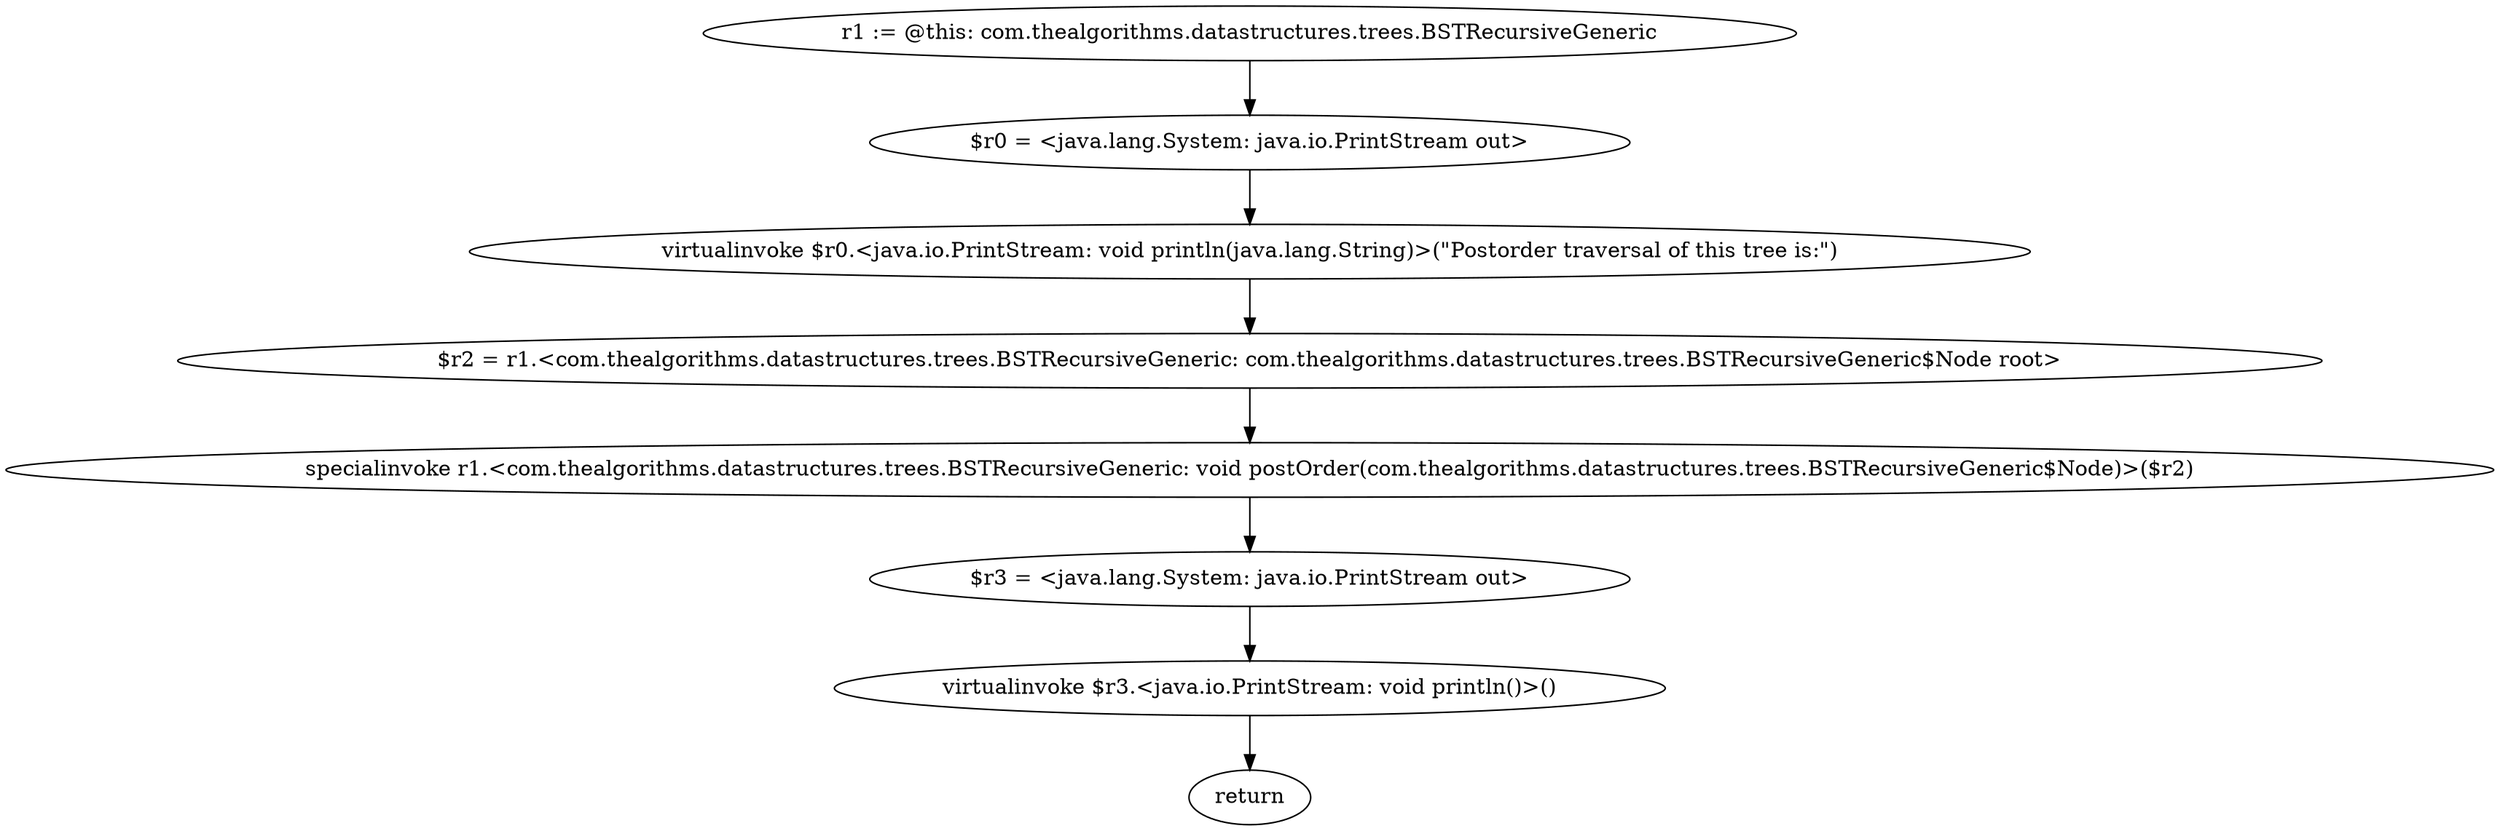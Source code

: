 digraph "unitGraph" {
    "r1 := @this: com.thealgorithms.datastructures.trees.BSTRecursiveGeneric"
    "$r0 = <java.lang.System: java.io.PrintStream out>"
    "virtualinvoke $r0.<java.io.PrintStream: void println(java.lang.String)>(\"Postorder traversal of this tree is:\")"
    "$r2 = r1.<com.thealgorithms.datastructures.trees.BSTRecursiveGeneric: com.thealgorithms.datastructures.trees.BSTRecursiveGeneric$Node root>"
    "specialinvoke r1.<com.thealgorithms.datastructures.trees.BSTRecursiveGeneric: void postOrder(com.thealgorithms.datastructures.trees.BSTRecursiveGeneric$Node)>($r2)"
    "$r3 = <java.lang.System: java.io.PrintStream out>"
    "virtualinvoke $r3.<java.io.PrintStream: void println()>()"
    "return"
    "r1 := @this: com.thealgorithms.datastructures.trees.BSTRecursiveGeneric"->"$r0 = <java.lang.System: java.io.PrintStream out>";
    "$r0 = <java.lang.System: java.io.PrintStream out>"->"virtualinvoke $r0.<java.io.PrintStream: void println(java.lang.String)>(\"Postorder traversal of this tree is:\")";
    "virtualinvoke $r0.<java.io.PrintStream: void println(java.lang.String)>(\"Postorder traversal of this tree is:\")"->"$r2 = r1.<com.thealgorithms.datastructures.trees.BSTRecursiveGeneric: com.thealgorithms.datastructures.trees.BSTRecursiveGeneric$Node root>";
    "$r2 = r1.<com.thealgorithms.datastructures.trees.BSTRecursiveGeneric: com.thealgorithms.datastructures.trees.BSTRecursiveGeneric$Node root>"->"specialinvoke r1.<com.thealgorithms.datastructures.trees.BSTRecursiveGeneric: void postOrder(com.thealgorithms.datastructures.trees.BSTRecursiveGeneric$Node)>($r2)";
    "specialinvoke r1.<com.thealgorithms.datastructures.trees.BSTRecursiveGeneric: void postOrder(com.thealgorithms.datastructures.trees.BSTRecursiveGeneric$Node)>($r2)"->"$r3 = <java.lang.System: java.io.PrintStream out>";
    "$r3 = <java.lang.System: java.io.PrintStream out>"->"virtualinvoke $r3.<java.io.PrintStream: void println()>()";
    "virtualinvoke $r3.<java.io.PrintStream: void println()>()"->"return";
}
